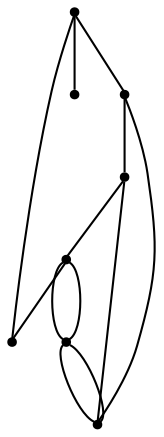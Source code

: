 graph {
  node [shape=point,comment="{\"directed\":false,\"doi\":\"10.1007/11618058_11\",\"figure\":\"2 (2)\"}"]

  v0 [pos="1038.0764239643895,2197.7614720662436"]
  v1 [pos="752.0826103742733,2197.7614720662436"]
  v2 [pos="941.6824718386628,2197.7614720662436"]
  v3 [pos="894.7299781976744,2197.7614720662436"]
  v4 [pos="847.2107217478198,2197.761472066243"]
  v5 [pos="799.6487486373546,2197.761472066243"]
  v6 [pos="1084.892437318314,2197.761472066243"]
  v7 [pos="989.2016964934593,2197.7614720662436"]

  v0 -- v1 [id="-1",pos="1038.0764239643895,2197.7614720662436 1036.95703125,2038.2119496663413 761.9748637354651,2035.720189412435 752.0826103742733,2197.7614720662436"]
  v1 -- v5 [id="-3",pos="752.0826103742733,2197.7614720662436 799.6487486373546,2197.761472066243 799.6487486373546,2197.761472066243 799.6487486373546,2197.761472066243"]
  v5 -- v4 [id="-4",pos="799.6487486373546,2197.761472066243 847.2107217478198,2197.761472066243 847.2107217478198,2197.761472066243 847.2107217478198,2197.761472066243"]
  v4 -- v3 [id="-5",pos="847.2107217478198,2197.761472066243 894.7299781976744,2197.7614720662436 894.7299781976744,2197.7614720662436 894.7299781976744,2197.7614720662436"]
  v3 -- v2 [id="-6",pos="894.7299781976744,2197.7614720662436 941.6824718386628,2197.7614720662436 941.6824718386628,2197.7614720662436 941.6824718386628,2197.7614720662436"]
  v2 -- v7 [id="-7",pos="941.6824718386628,2197.7614720662436 989.2016964934593,2197.7614720662436 989.2016964934593,2197.7614720662436 989.2016964934593,2197.7614720662436"]
  v7 -- v0 [id="-8",pos="989.2016964934593,2197.7614720662436 1038.0764239643895,2197.7614720662436 1038.0764239643895,2197.7614720662436 1038.0764239643895,2197.7614720662436"]
  v0 -- v6 [id="-9",pos="1038.0764239643895,2197.7614720662436 1084.892437318314,2197.761472066243 1084.892437318314,2197.761472066243 1084.892437318314,2197.761472066243"]
  v5 -- v2 [id="-11",pos="799.6487486373546,2197.761472066243 808.2712027616279,2252.627182006836 929.9229742005814,2253.560511271159 941.6824718386628,2197.7614720662436"]
  v4 -- v1 [id="-12",pos="847.2107217478198,2197.761472066243 843.6965570494186,2139.875157674154 759.5338935319768,2140.1622772216797 752.0826103742733,2197.7614720662436"]
  v3 -- v4 [id="-13",pos="894.7299781976744,2197.7614720662436 890.7448492005814,2160.793685913086 855.1298691860464,2160.9813690185547 847.2107217478198,2197.761472066243"]
  v2 -- v3 [id="-14",pos="941.6824718386628,2197.7614720662436 937.6077125726744,2160.793685913086 901.8052688953488,2160.9813690185547 894.7299781976744,2197.7614720662436"]
}